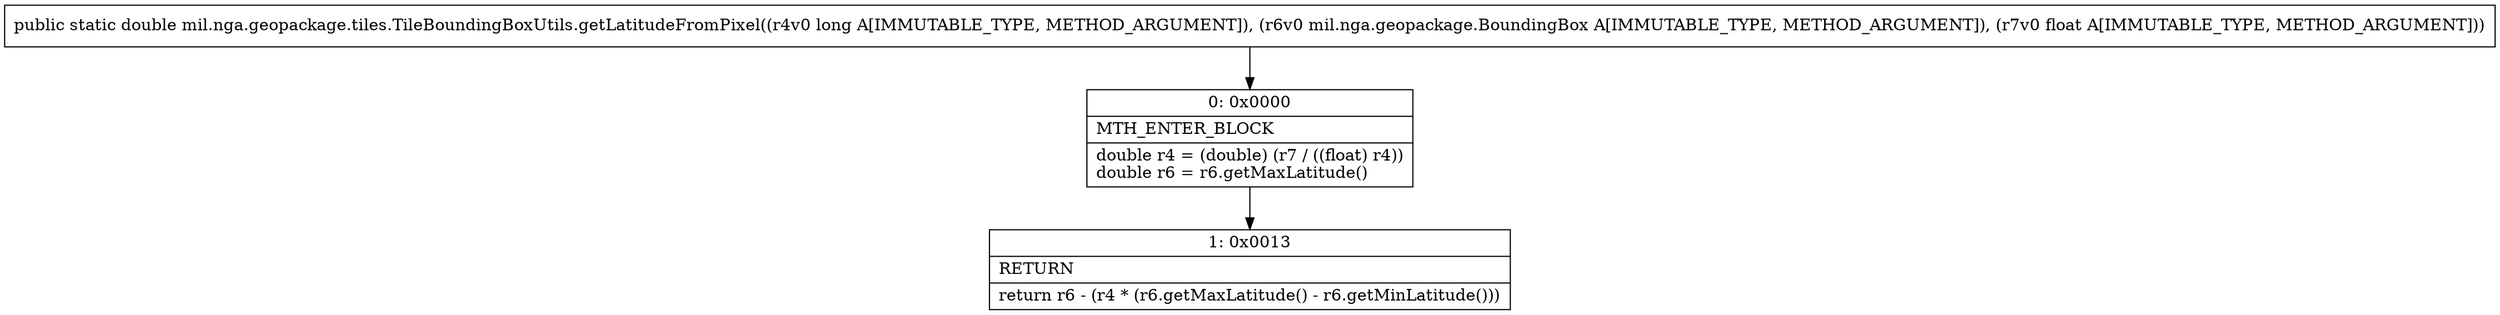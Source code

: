 digraph "CFG formil.nga.geopackage.tiles.TileBoundingBoxUtils.getLatitudeFromPixel(JLmil\/nga\/geopackage\/BoundingBox;F)D" {
Node_0 [shape=record,label="{0\:\ 0x0000|MTH_ENTER_BLOCK\l|double r4 = (double) (r7 \/ ((float) r4))\ldouble r6 = r6.getMaxLatitude()\l}"];
Node_1 [shape=record,label="{1\:\ 0x0013|RETURN\l|return r6 \- (r4 * (r6.getMaxLatitude() \- r6.getMinLatitude()))\l}"];
MethodNode[shape=record,label="{public static double mil.nga.geopackage.tiles.TileBoundingBoxUtils.getLatitudeFromPixel((r4v0 long A[IMMUTABLE_TYPE, METHOD_ARGUMENT]), (r6v0 mil.nga.geopackage.BoundingBox A[IMMUTABLE_TYPE, METHOD_ARGUMENT]), (r7v0 float A[IMMUTABLE_TYPE, METHOD_ARGUMENT])) }"];
MethodNode -> Node_0;
Node_0 -> Node_1;
}

